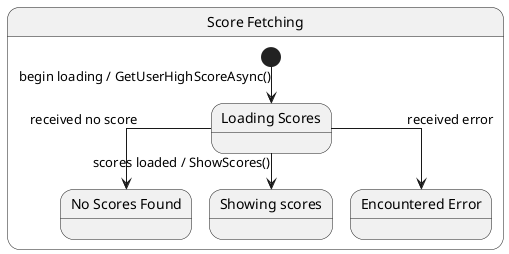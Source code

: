 @startuml score_fetching_state
skinparam linetype ortho
state "Score Fetching" as Fetching {
    state "Loading Scores" as Loading
    state "No Scores Found" as Not_Found
    state "Showing scores" as Showing_Scores
    state "Encountered Error" as Encountered_Error
    [*] --> Loading : begin loading / GetUserHighScoreAsync()
    Loading --> Not_Found : received no score
    Loading --> Encountered_Error : received error
    Loading --> Showing_Scores : scores loaded / ShowScores()
}
@enduml
